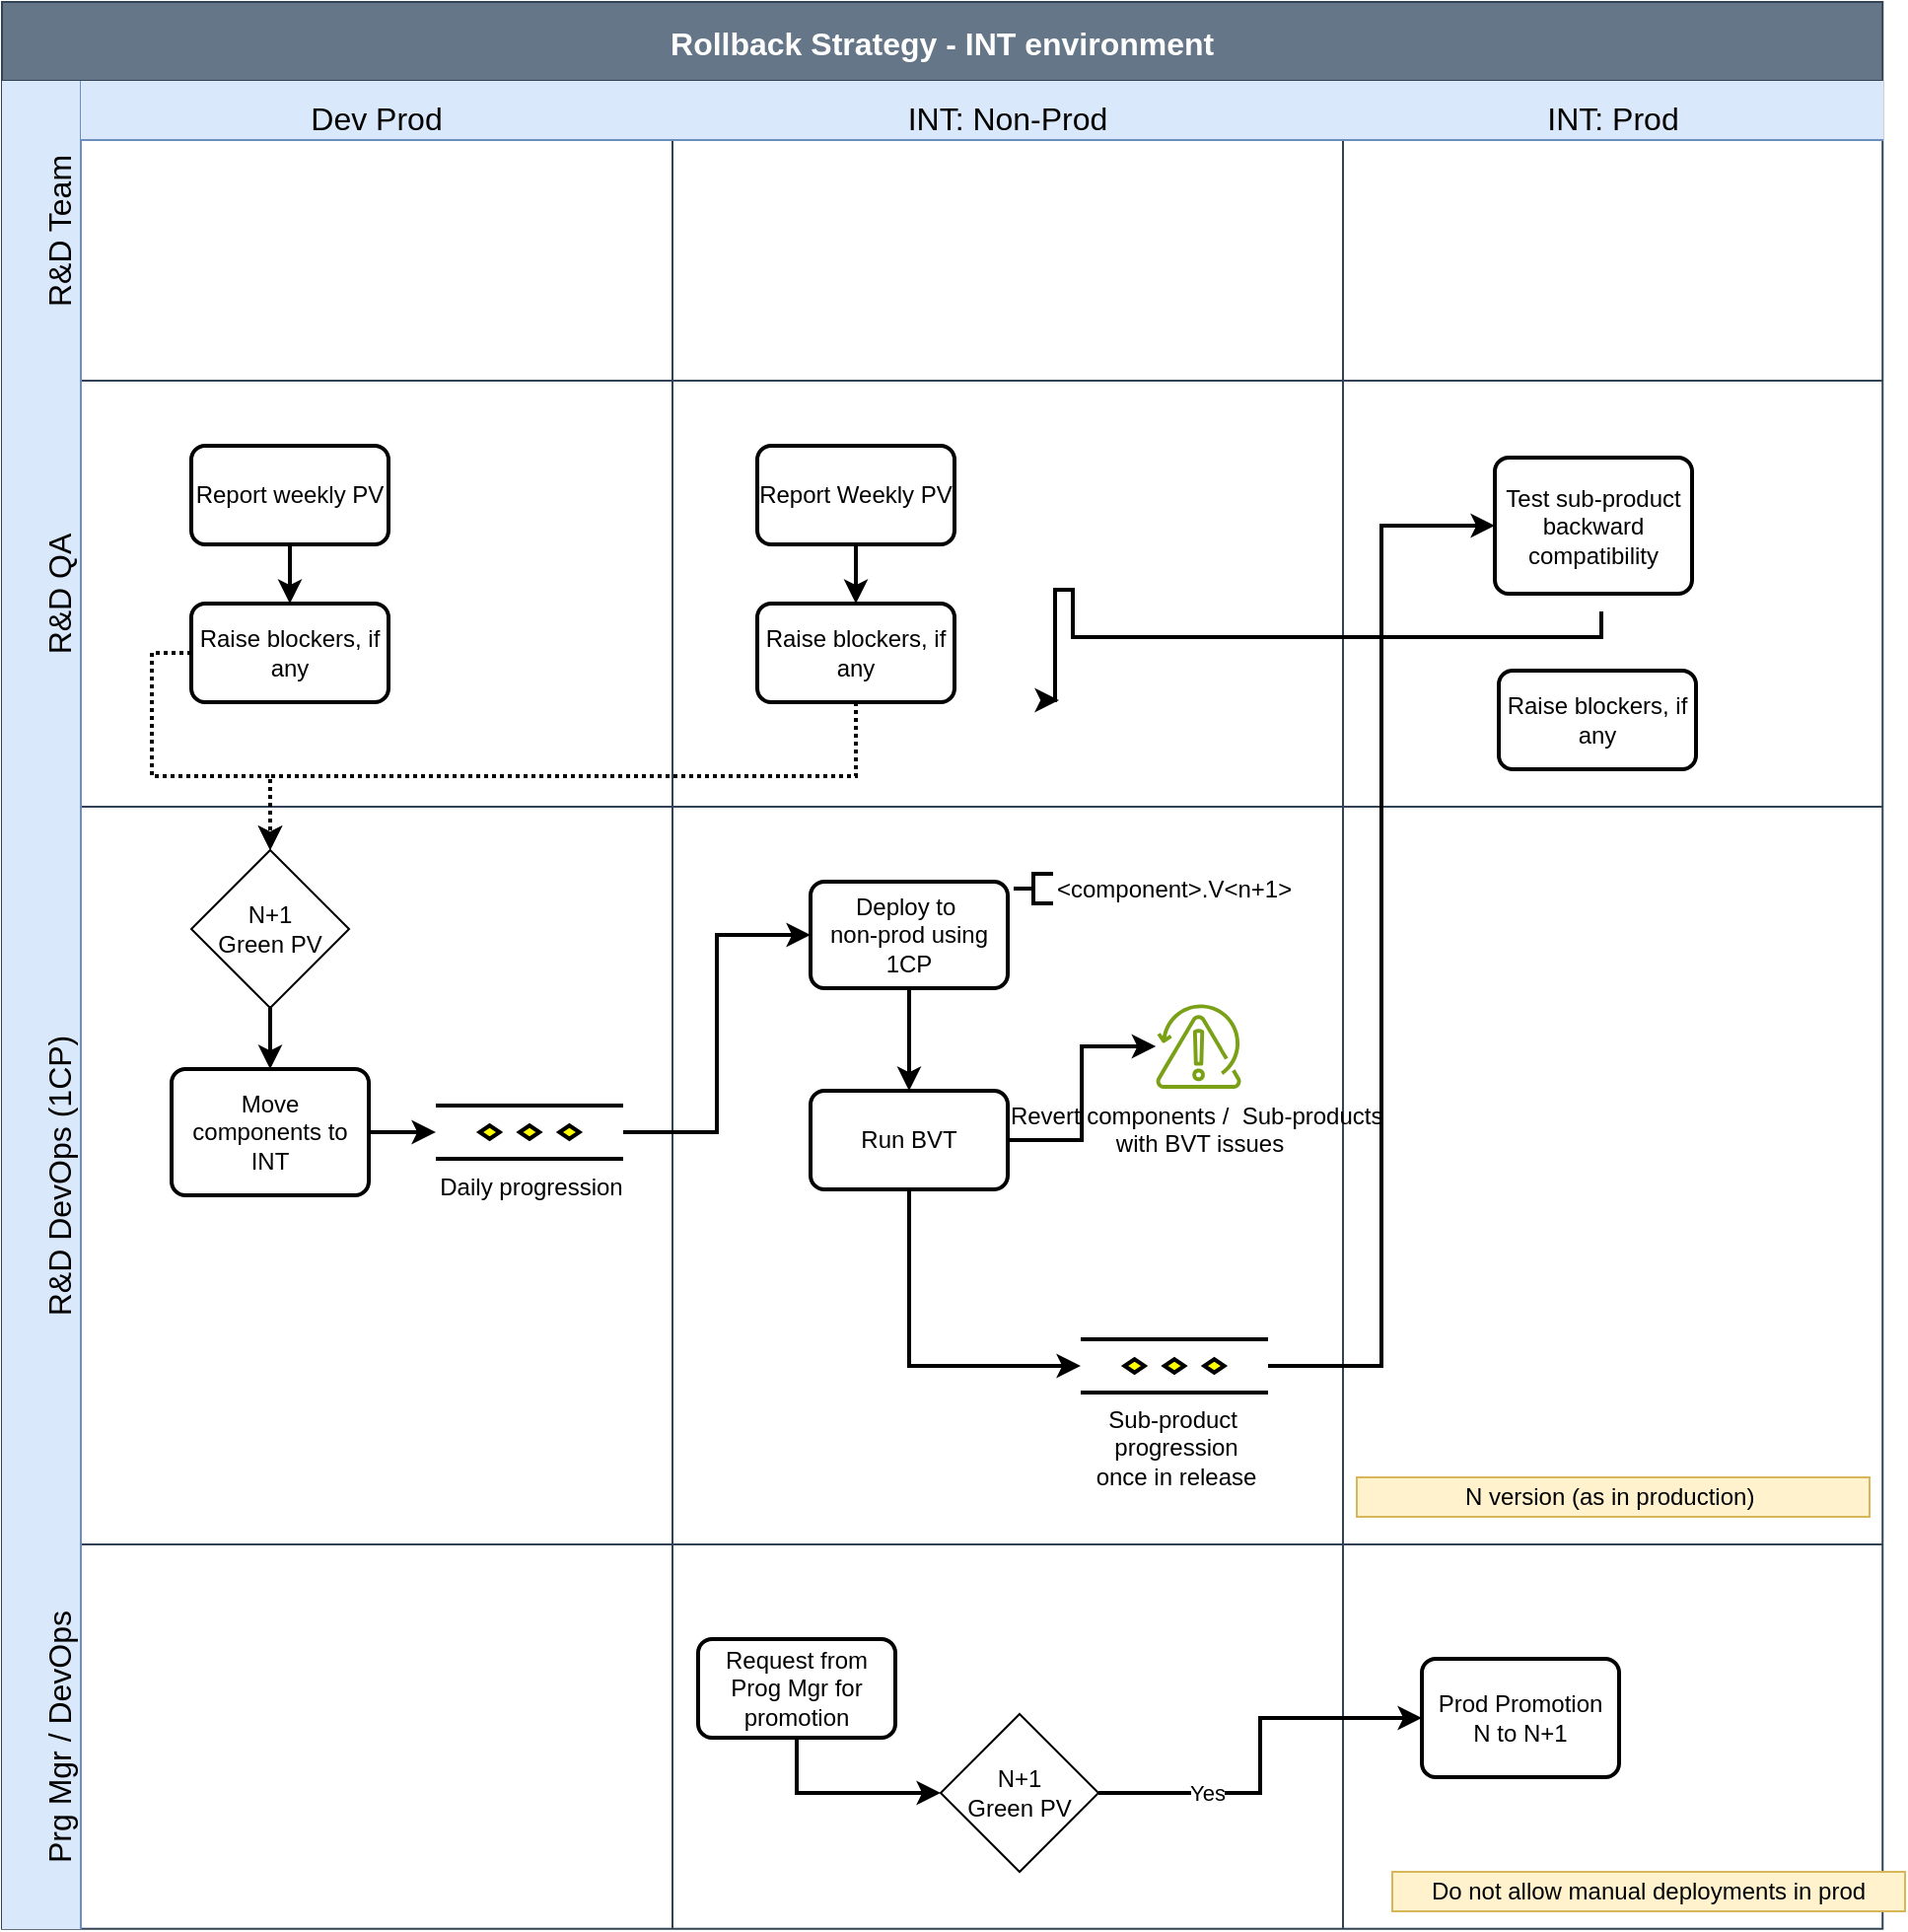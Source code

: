 <mxfile version="26.0.16">
  <diagram name="Page-1" id="2aB6eJUe-trxnjExPYoS">
    <mxGraphModel dx="1366" dy="872" grid="0" gridSize="10" guides="1" tooltips="1" connect="1" arrows="1" fold="1" page="1" pageScale="1" pageWidth="850" pageHeight="1100" math="0" shadow="0">
      <root>
        <mxCell id="0" />
        <mxCell id="1" parent="0" />
        <mxCell id="G27KxX_hMxzYAapSW3-k-1" value="Rollback Strategy - INT environment" style="shape=table;childLayout=tableLayout;startSize=40;collapsible=0;recursiveResize=0;expand=0;fontSize=16;fontStyle=1;fillColor=#647687;fontColor=#ffffff;strokeColor=#314354;" vertex="1" parent="1">
          <mxGeometry x="100" y="79" width="953.626" height="976.932" as="geometry" />
        </mxCell>
        <mxCell id="G27KxX_hMxzYAapSW3-k-2" value="R&amp;D Team" style="shape=tableRow;horizontal=0;swimlaneHead=0;swimlaneBody=0;top=0;left=0;strokeColor=#6c8ebf;bottom=0;right=0;dropTarget=0;fontStyle=0;fillColor=#dae8fc;points=[[0,0.5],[1,0.5]];portConstraint=eastwest;startSize=40;collapsible=0;recursiveResize=0;expand=0;fontSize=16;flipV=0;flipH=0;verticalAlign=bottom;" vertex="1" parent="G27KxX_hMxzYAapSW3-k-1">
          <mxGeometry y="40" width="953.626" height="152" as="geometry" />
        </mxCell>
        <mxCell id="G27KxX_hMxzYAapSW3-k-3" value="Dev Prod" style="swimlane;swimlaneHead=0;swimlaneBody=0;fontStyle=0;strokeColor=#6c8ebf;connectable=0;fillColor=#dae8fc;startSize=30;collapsible=0;recursiveResize=0;expand=0;fontSize=16;verticalAlign=bottom;" vertex="1" parent="G27KxX_hMxzYAapSW3-k-2">
          <mxGeometry x="40" width="300" height="152" as="geometry">
            <mxRectangle width="300" height="152" as="alternateBounds" />
          </mxGeometry>
        </mxCell>
        <mxCell id="G27KxX_hMxzYAapSW3-k-14" value="INT: Non-Prod" style="swimlane;swimlaneHead=0;swimlaneBody=0;fontStyle=0;strokeColor=#6c8ebf;connectable=0;fillColor=#dae8fc;startSize=30;collapsible=0;recursiveResize=0;expand=0;fontSize=16;verticalAlign=bottom;" vertex="1" parent="G27KxX_hMxzYAapSW3-k-2">
          <mxGeometry x="340" width="340" height="152" as="geometry">
            <mxRectangle width="340" height="152" as="alternateBounds" />
          </mxGeometry>
        </mxCell>
        <mxCell id="G27KxX_hMxzYAapSW3-k-19" value="INT: Prod" style="swimlane;swimlaneHead=0;swimlaneBody=0;fontStyle=0;strokeColor=#6c8ebf;connectable=0;fillColor=#dae8fc;startSize=30;collapsible=0;recursiveResize=0;expand=0;fontSize=16;verticalAlign=bottom;" vertex="1" parent="G27KxX_hMxzYAapSW3-k-2">
          <mxGeometry x="680" width="274" height="152" as="geometry">
            <mxRectangle width="274" height="152" as="alternateBounds" />
          </mxGeometry>
        </mxCell>
        <mxCell id="G27KxX_hMxzYAapSW3-k-22" value="R&amp;D QA" style="shape=tableRow;horizontal=0;swimlaneHead=0;swimlaneBody=0;top=0;left=0;strokeColor=#6c8ebf;bottom=0;right=0;dropTarget=0;fontStyle=0;fillColor=#dae8fc;points=[[0,0.5],[1,0.5]];portConstraint=eastwest;startSize=40;collapsible=0;recursiveResize=0;expand=0;fontSize=16;flipV=0;flipH=0;verticalAlign=bottom;" vertex="1" parent="G27KxX_hMxzYAapSW3-k-1">
          <mxGeometry y="192" width="953.626" height="216" as="geometry" />
        </mxCell>
        <mxCell id="G27KxX_hMxzYAapSW3-k-23" style="swimlane;swimlaneHead=0;swimlaneBody=0;fontStyle=0;connectable=0;strokeColor=#6c8ebf;fillColor=#dae8fc;startSize=0;collapsible=0;recursiveResize=0;expand=0;fontSize=16;verticalAlign=bottom;" vertex="1" parent="G27KxX_hMxzYAapSW3-k-22">
          <mxGeometry x="40" width="300" height="216" as="geometry">
            <mxRectangle width="300" height="216" as="alternateBounds" />
          </mxGeometry>
        </mxCell>
        <mxCell id="G27KxX_hMxzYAapSW3-k-25" style="swimlane;swimlaneHead=0;swimlaneBody=0;fontStyle=0;connectable=0;strokeColor=#6c8ebf;fillColor=#dae8fc;startSize=0;collapsible=0;recursiveResize=0;expand=0;fontSize=16;verticalAlign=bottom;strokeWidth=2;" vertex="1" parent="G27KxX_hMxzYAapSW3-k-22">
          <mxGeometry x="340" width="340" height="216" as="geometry">
            <mxRectangle width="340" height="216" as="alternateBounds" />
          </mxGeometry>
        </mxCell>
        <mxCell id="G27KxX_hMxzYAapSW3-k-26" style="edgeStyle=orthogonalEdgeStyle;rounded=0;orthogonalLoop=1;jettySize=auto;html=1;exitX=0.5;exitY=1;exitDx=0;exitDy=0;entryX=0.5;entryY=0;entryDx=0;entryDy=0;strokeWidth=2;" edge="1" parent="G27KxX_hMxzYAapSW3-k-25" source="G27KxX_hMxzYAapSW3-k-27" target="G27KxX_hMxzYAapSW3-k-28">
          <mxGeometry relative="1" as="geometry" />
        </mxCell>
        <mxCell id="G27KxX_hMxzYAapSW3-k-27" value="Report weekly PV" style="rounded=1;whiteSpace=wrap;html=1;absoluteArcSize=1;arcSize=14;strokeWidth=2;" vertex="1" parent="G27KxX_hMxzYAapSW3-k-25">
          <mxGeometry x="-244" y="33" width="100" height="50" as="geometry" />
        </mxCell>
        <mxCell id="G27KxX_hMxzYAapSW3-k-28" value="Raise blockers, if any" style="rounded=1;whiteSpace=wrap;html=1;absoluteArcSize=1;arcSize=14;strokeWidth=2;" vertex="1" parent="G27KxX_hMxzYAapSW3-k-25">
          <mxGeometry x="-244" y="113" width="100" height="50" as="geometry" />
        </mxCell>
        <mxCell id="G27KxX_hMxzYAapSW3-k-30" style="edgeStyle=orthogonalEdgeStyle;rounded=0;orthogonalLoop=1;jettySize=auto;html=1;exitX=0.5;exitY=1;exitDx=0;exitDy=0;entryX=0.5;entryY=0;entryDx=0;entryDy=0;strokeWidth=2;" edge="1" parent="G27KxX_hMxzYAapSW3-k-25" source="G27KxX_hMxzYAapSW3-k-31" target="G27KxX_hMxzYAapSW3-k-32">
          <mxGeometry relative="1" as="geometry" />
        </mxCell>
        <mxCell id="G27KxX_hMxzYAapSW3-k-31" value="Report Weekly PV" style="rounded=1;whiteSpace=wrap;html=1;absoluteArcSize=1;arcSize=14;strokeWidth=2;" vertex="1" parent="G27KxX_hMxzYAapSW3-k-25">
          <mxGeometry x="43" y="33" width="100" height="50" as="geometry" />
        </mxCell>
        <mxCell id="G27KxX_hMxzYAapSW3-k-32" value="Raise blockers, if any" style="rounded=1;whiteSpace=wrap;html=1;absoluteArcSize=1;arcSize=14;strokeWidth=2;" vertex="1" parent="G27KxX_hMxzYAapSW3-k-25">
          <mxGeometry x="43" y="113" width="100" height="50" as="geometry" />
        </mxCell>
        <mxCell id="G27KxX_hMxzYAapSW3-k-29" style="swimlane;swimlaneHead=0;swimlaneBody=0;fontStyle=0;connectable=0;strokeColor=#6c8ebf;fillColor=#dae8fc;startSize=0;collapsible=0;recursiveResize=0;expand=0;fontSize=16;verticalAlign=bottom;strokeWidth=2;" vertex="1" parent="G27KxX_hMxzYAapSW3-k-22">
          <mxGeometry x="680" width="274" height="216" as="geometry">
            <mxRectangle width="274" height="216" as="alternateBounds" />
          </mxGeometry>
        </mxCell>
        <mxCell id="G27KxX_hMxzYAapSW3-k-82" value="Test sub-product backward compatibility" style="rounded=1;whiteSpace=wrap;html=1;absoluteArcSize=1;arcSize=14;strokeWidth=2;" vertex="1" parent="G27KxX_hMxzYAapSW3-k-29">
          <mxGeometry x="77" y="39" width="100" height="69" as="geometry" />
        </mxCell>
        <mxCell id="G27KxX_hMxzYAapSW3-k-83" value="Raise blockers, if any" style="rounded=1;whiteSpace=wrap;html=1;absoluteArcSize=1;arcSize=14;strokeWidth=2;" vertex="1" parent="G27KxX_hMxzYAapSW3-k-29">
          <mxGeometry x="79" y="147" width="100" height="50" as="geometry" />
        </mxCell>
        <mxCell id="G27KxX_hMxzYAapSW3-k-33" value="R&amp;D DevOps (1CP)" style="shape=tableRow;horizontal=0;swimlaneHead=0;swimlaneBody=0;top=0;left=0;strokeColor=#6c8ebf;bottom=0;right=0;dropTarget=0;fontStyle=0;fillColor=#dae8fc;points=[[0,0.5],[1,0.5]];portConstraint=eastwest;startSize=40;collapsible=0;recursiveResize=0;expand=0;fontSize=16;flipV=0;flipH=0;verticalAlign=bottom;" vertex="1" parent="G27KxX_hMxzYAapSW3-k-1">
          <mxGeometry y="408" width="953.626" height="374" as="geometry" />
        </mxCell>
        <mxCell id="G27KxX_hMxzYAapSW3-k-34" style="swimlane;swimlaneHead=0;swimlaneBody=0;fontStyle=0;connectable=0;strokeColor=#6c8ebf;fillColor=#dae8fc;startSize=0;collapsible=0;recursiveResize=0;expand=0;fontSize=16;verticalAlign=bottom;" vertex="1" parent="G27KxX_hMxzYAapSW3-k-33">
          <mxGeometry x="40" width="300" height="374" as="geometry">
            <mxRectangle width="300" height="374" as="alternateBounds" />
          </mxGeometry>
        </mxCell>
        <mxCell id="G27KxX_hMxzYAapSW3-k-35" value="" style="swimlane;swimlaneHead=0;swimlaneBody=0;fontStyle=0;connectable=0;strokeColor=#6c8ebf;fillColor=#dae8fc;startSize=0;collapsible=0;recursiveResize=0;expand=0;fontSize=16;verticalAlign=bottom;" vertex="1" parent="G27KxX_hMxzYAapSW3-k-33">
          <mxGeometry x="340" width="340" height="374" as="geometry">
            <mxRectangle width="340" height="374" as="alternateBounds" />
          </mxGeometry>
        </mxCell>
        <mxCell id="G27KxX_hMxzYAapSW3-k-78" value="N+1&lt;div&gt;Green PV&lt;/div&gt;" style="rhombus;whiteSpace=wrap;html=1;" vertex="1" parent="G27KxX_hMxzYAapSW3-k-35">
          <mxGeometry x="-244" y="22" width="80" height="80" as="geometry" />
        </mxCell>
        <mxCell id="G27KxX_hMxzYAapSW3-k-67" value="Move components to INT" style="rounded=1;whiteSpace=wrap;html=1;absoluteArcSize=1;arcSize=14;strokeWidth=2;" vertex="1" parent="G27KxX_hMxzYAapSW3-k-35">
          <mxGeometry x="-254" y="133" width="100" height="64" as="geometry" />
        </mxCell>
        <mxCell id="G27KxX_hMxzYAapSW3-k-79" value="" style="edgeStyle=orthogonalEdgeStyle;rounded=0;orthogonalLoop=1;jettySize=auto;html=1;exitX=0.5;exitY=1;exitDx=0;exitDy=0;entryX=0.5;entryY=0;entryDx=0;entryDy=0;strokeWidth=2;" edge="1" parent="G27KxX_hMxzYAapSW3-k-35" source="G27KxX_hMxzYAapSW3-k-78" target="G27KxX_hMxzYAapSW3-k-67">
          <mxGeometry relative="1" as="geometry">
            <mxPoint x="-144" y="175" as="sourcePoint" />
            <mxPoint x="-110" y="124" as="targetPoint" />
          </mxGeometry>
        </mxCell>
        <mxCell id="G27KxX_hMxzYAapSW3-k-69" value="Daily progression" style="verticalLabelPosition=bottom;verticalAlign=top;html=1;shape=mxgraph.flowchart.parallel_mode;pointerEvents=1;strokeWidth=2;" vertex="1" parent="G27KxX_hMxzYAapSW3-k-35">
          <mxGeometry x="-120" y="151.5" width="95" height="27" as="geometry" />
        </mxCell>
        <mxCell id="G27KxX_hMxzYAapSW3-k-68" value="" style="edgeStyle=orthogonalEdgeStyle;rounded=0;orthogonalLoop=1;jettySize=auto;html=1;exitX=1;exitY=0.5;exitDx=0;exitDy=0;entryX=0;entryY=0.5;entryDx=0;entryDy=0;strokeWidth=2;" edge="1" parent="G27KxX_hMxzYAapSW3-k-35" source="G27KxX_hMxzYAapSW3-k-67" target="G27KxX_hMxzYAapSW3-k-69">
          <mxGeometry relative="1" as="geometry">
            <mxPoint x="225" y="617" as="sourcePoint" />
            <mxPoint x="410" y="617" as="targetPoint" />
          </mxGeometry>
        </mxCell>
        <mxCell id="G27KxX_hMxzYAapSW3-k-70" style="edgeStyle=none;rounded=0;orthogonalLoop=1;jettySize=auto;html=1;exitX=0.5;exitY=1;exitDx=0;exitDy=0;entryX=0.5;entryY=0;entryDx=0;entryDy=0;strokeWidth=2;" edge="1" parent="G27KxX_hMxzYAapSW3-k-35" source="G27KxX_hMxzYAapSW3-k-71" target="G27KxX_hMxzYAapSW3-k-73">
          <mxGeometry relative="1" as="geometry" />
        </mxCell>
        <mxCell id="G27KxX_hMxzYAapSW3-k-71" value="Deploy to&amp;nbsp;&lt;div&gt;non-prod using 1CP&lt;/div&gt;" style="rounded=1;whiteSpace=wrap;html=1;absoluteArcSize=1;arcSize=14;strokeWidth=2;" vertex="1" parent="G27KxX_hMxzYAapSW3-k-35">
          <mxGeometry x="70" y="38" width="100" height="54" as="geometry" />
        </mxCell>
        <mxCell id="G27KxX_hMxzYAapSW3-k-72" value="&amp;lt;component&amp;gt;.V&amp;lt;n+1&amp;gt;" style="strokeWidth=2;html=1;shape=mxgraph.flowchart.annotation_2;align=left;labelPosition=right;pointerEvents=1;" vertex="1" parent="G27KxX_hMxzYAapSW3-k-35">
          <mxGeometry x="173" y="34" width="20" height="15" as="geometry" />
        </mxCell>
        <mxCell id="G27KxX_hMxzYAapSW3-k-73" value="Run BVT" style="rounded=1;whiteSpace=wrap;html=1;absoluteArcSize=1;arcSize=14;strokeWidth=2;" vertex="1" parent="G27KxX_hMxzYAapSW3-k-35">
          <mxGeometry x="70" y="144" width="100" height="50" as="geometry" />
        </mxCell>
        <mxCell id="G27KxX_hMxzYAapSW3-k-74" style="edgeStyle=none;rounded=0;orthogonalLoop=1;jettySize=auto;html=1;exitX=1;exitY=0.5;exitDx=0;exitDy=0;exitPerimeter=0;" edge="1" parent="G27KxX_hMxzYAapSW3-k-35" source="G27KxX_hMxzYAapSW3-k-72" target="G27KxX_hMxzYAapSW3-k-72">
          <mxGeometry relative="1" as="geometry" />
        </mxCell>
        <mxCell id="G27KxX_hMxzYAapSW3-k-75" value="" style="edgeStyle=orthogonalEdgeStyle;rounded=0;orthogonalLoop=1;jettySize=auto;html=1;entryX=1;entryY=0.5;entryDx=0;entryDy=0;strokeWidth=2;startArrow=classic;startFill=1;endArrow=none;" edge="1" parent="G27KxX_hMxzYAapSW3-k-35" source="G27KxX_hMxzYAapSW3-k-76" target="G27KxX_hMxzYAapSW3-k-73">
          <mxGeometry relative="1" as="geometry" />
        </mxCell>
        <mxCell id="G27KxX_hMxzYAapSW3-k-76" value="&lt;span style=&quot;color: rgb(0, 0, 0); text-wrap-mode: wrap;&quot;&gt;Revert components /&amp;nbsp;&amp;nbsp;&lt;/span&gt;&lt;span style=&quot;background-color: transparent; color: light-dark(rgb(0, 0, 0), rgb(237, 237, 237)); text-wrap-mode: wrap;&quot;&gt;Sub-products&amp;nbsp;&lt;/span&gt;&lt;div&gt;&lt;div&gt;&lt;div&gt;&lt;span style=&quot;color: rgb(0, 0, 0); text-wrap-mode: wrap;&quot;&gt;with BVT issues&lt;/span&gt;&lt;/div&gt;&lt;/div&gt;&lt;/div&gt;" style="sketch=0;outlineConnect=0;fontColor=#232F3E;gradientColor=none;fillColor=#7AA116;strokeColor=none;dashed=0;verticalLabelPosition=bottom;verticalAlign=top;align=center;html=1;fontSize=12;fontStyle=0;aspect=fixed;pointerEvents=1;shape=mxgraph.aws4.backup_recovery_point_objective;" vertex="1" parent="G27KxX_hMxzYAapSW3-k-35">
          <mxGeometry x="245" y="100" width="43.56" height="43" as="geometry" />
        </mxCell>
        <mxCell id="G27KxX_hMxzYAapSW3-k-77" style="edgeStyle=orthogonalEdgeStyle;rounded=0;orthogonalLoop=1;jettySize=auto;html=1;exitX=1;exitY=0.5;exitDx=0;exitDy=0;entryX=0;entryY=0.5;entryDx=0;entryDy=0;strokeWidth=2;" edge="1" parent="G27KxX_hMxzYAapSW3-k-35" source="G27KxX_hMxzYAapSW3-k-69" target="G27KxX_hMxzYAapSW3-k-71">
          <mxGeometry relative="1" as="geometry">
            <mxPoint x="-180" y="269" as="targetPoint" />
          </mxGeometry>
        </mxCell>
        <mxCell id="G27KxX_hMxzYAapSW3-k-84" value="Sub-product&amp;nbsp;&lt;div&gt;progression&lt;/div&gt;&lt;div&gt;once in release&lt;/div&gt;" style="verticalLabelPosition=bottom;verticalAlign=top;html=1;shape=mxgraph.flowchart.parallel_mode;pointerEvents=1;strokeWidth=2;" vertex="1" parent="G27KxX_hMxzYAapSW3-k-35">
          <mxGeometry x="207" y="270" width="95" height="27" as="geometry" />
        </mxCell>
        <mxCell id="G27KxX_hMxzYAapSW3-k-85" style="edgeStyle=orthogonalEdgeStyle;rounded=0;orthogonalLoop=1;jettySize=auto;html=1;exitX=0.5;exitY=1;exitDx=0;exitDy=0;entryX=0;entryY=0.5;entryDx=0;entryDy=0;strokeWidth=2;entryPerimeter=0;" edge="1" parent="G27KxX_hMxzYAapSW3-k-35" source="G27KxX_hMxzYAapSW3-k-73" target="G27KxX_hMxzYAapSW3-k-84">
          <mxGeometry relative="1" as="geometry">
            <mxPoint x="80" y="75" as="targetPoint" />
            <mxPoint x="-15" y="175" as="sourcePoint" />
          </mxGeometry>
        </mxCell>
        <mxCell id="G27KxX_hMxzYAapSW3-k-40" value="" style="swimlane;swimlaneHead=0;swimlaneBody=0;fontStyle=0;connectable=0;strokeColor=#6c8ebf;fillColor=#dae8fc;startSize=0;collapsible=0;recursiveResize=0;expand=0;fontSize=16;verticalAlign=bottom;" vertex="1" parent="G27KxX_hMxzYAapSW3-k-33">
          <mxGeometry x="680" width="274" height="374" as="geometry">
            <mxRectangle width="274" height="374" as="alternateBounds" />
          </mxGeometry>
        </mxCell>
        <mxCell id="G27KxX_hMxzYAapSW3-k-65" value="N version (as in production)&amp;nbsp;" style="html=1;dropTarget=0;whiteSpace=wrap;fillColor=#fff2cc;strokeColor=#d6b656;" vertex="1" parent="G27KxX_hMxzYAapSW3-k-40">
          <mxGeometry x="7" y="340" width="260" height="20" as="geometry" />
        </mxCell>
        <mxCell id="G27KxX_hMxzYAapSW3-k-49" value="Prg Mgr / DevOps" style="shape=tableRow;horizontal=0;swimlaneHead=0;swimlaneBody=0;top=0;left=0;strokeColor=#6c8ebf;bottom=0;right=0;dropTarget=0;fontStyle=0;fillColor=#dae8fc;points=[[0,0.5],[1,0.5]];portConstraint=eastwest;startSize=40;collapsible=0;recursiveResize=0;expand=0;fontSize=16;flipV=0;flipH=0;verticalAlign=bottom;" vertex="1" parent="G27KxX_hMxzYAapSW3-k-1">
          <mxGeometry y="782" width="953.626" height="195" as="geometry" />
        </mxCell>
        <mxCell id="G27KxX_hMxzYAapSW3-k-50" style="swimlane;swimlaneHead=0;swimlaneBody=0;fontStyle=0;connectable=0;strokeColor=#6c8ebf;fillColor=#dae8fc;startSize=0;collapsible=0;recursiveResize=0;expand=0;fontSize=16;verticalAlign=bottom;" vertex="1" parent="G27KxX_hMxzYAapSW3-k-49">
          <mxGeometry x="40" width="300" height="195" as="geometry">
            <mxRectangle width="300" height="195" as="alternateBounds" />
          </mxGeometry>
        </mxCell>
        <mxCell id="G27KxX_hMxzYAapSW3-k-51" value="" style="swimlane;swimlaneHead=0;swimlaneBody=0;fontStyle=0;connectable=0;strokeColor=#6c8ebf;fillColor=#dae8fc;startSize=0;collapsible=0;recursiveResize=0;expand=0;fontSize=16;verticalAlign=bottom;" vertex="1" parent="G27KxX_hMxzYAapSW3-k-49">
          <mxGeometry x="340" width="340" height="195" as="geometry">
            <mxRectangle width="340" height="195" as="alternateBounds" />
          </mxGeometry>
        </mxCell>
        <mxCell id="G27KxX_hMxzYAapSW3-k-52" value="N+1&lt;div&gt;Green PV&lt;/div&gt;" style="rhombus;whiteSpace=wrap;html=1;" vertex="1" parent="G27KxX_hMxzYAapSW3-k-51">
          <mxGeometry x="136" y="86" width="80" height="80" as="geometry" />
        </mxCell>
        <mxCell id="G27KxX_hMxzYAapSW3-k-53" style="edgeStyle=orthogonalEdgeStyle;rounded=0;orthogonalLoop=1;jettySize=auto;html=1;exitX=0.5;exitY=1;exitDx=0;exitDy=0;entryX=0;entryY=0.5;entryDx=0;entryDy=0;strokeWidth=2;" edge="1" parent="G27KxX_hMxzYAapSW3-k-51" source="G27KxX_hMxzYAapSW3-k-54" target="G27KxX_hMxzYAapSW3-k-52">
          <mxGeometry relative="1" as="geometry" />
        </mxCell>
        <mxCell id="G27KxX_hMxzYAapSW3-k-54" value="Request from Prog Mgr for promotion" style="rounded=1;whiteSpace=wrap;html=1;absoluteArcSize=1;arcSize=14;strokeWidth=2;" vertex="1" parent="G27KxX_hMxzYAapSW3-k-51">
          <mxGeometry x="13" y="48" width="100" height="50" as="geometry" />
        </mxCell>
        <mxCell id="G27KxX_hMxzYAapSW3-k-55" value="" style="swimlane;swimlaneHead=0;swimlaneBody=0;fontStyle=0;connectable=0;strokeColor=#6c8ebf;fillColor=#dae8fc;startSize=0;collapsible=0;recursiveResize=0;expand=0;fontSize=16;verticalAlign=bottom;" vertex="1" parent="G27KxX_hMxzYAapSW3-k-49">
          <mxGeometry x="680" width="274" height="195" as="geometry">
            <mxRectangle width="274" height="195" as="alternateBounds" />
          </mxGeometry>
        </mxCell>
        <mxCell id="G27KxX_hMxzYAapSW3-k-56" value="Prod Promotion&lt;div&gt;N to N+1&lt;/div&gt;" style="rounded=1;whiteSpace=wrap;html=1;absoluteArcSize=1;arcSize=14;strokeWidth=2;" vertex="1" parent="G27KxX_hMxzYAapSW3-k-55">
          <mxGeometry x="40" y="58" width="100" height="60" as="geometry" />
        </mxCell>
        <mxCell id="G27KxX_hMxzYAapSW3-k-57" value="Do not allow manual deployments in prod" style="html=1;dropTarget=0;whiteSpace=wrap;fillColor=#fff2cc;strokeColor=#d6b656;" vertex="1" parent="G27KxX_hMxzYAapSW3-k-55">
          <mxGeometry x="25" y="166" width="260" height="20" as="geometry" />
        </mxCell>
        <mxCell id="G27KxX_hMxzYAapSW3-k-58" style="edgeStyle=orthogonalEdgeStyle;rounded=0;orthogonalLoop=1;jettySize=auto;html=1;exitX=1;exitY=0.5;exitDx=0;exitDy=0;entryX=0;entryY=0.5;entryDx=0;entryDy=0;strokeWidth=2;" edge="1" parent="G27KxX_hMxzYAapSW3-k-49" source="G27KxX_hMxzYAapSW3-k-52" target="G27KxX_hMxzYAapSW3-k-56">
          <mxGeometry relative="1" as="geometry" />
        </mxCell>
        <mxCell id="G27KxX_hMxzYAapSW3-k-59" value="Yes" style="edgeLabel;html=1;align=center;verticalAlign=middle;resizable=0;points=[];" vertex="1" connectable="0" parent="G27KxX_hMxzYAapSW3-k-58">
          <mxGeometry x="-0.273" y="-2" relative="1" as="geometry">
            <mxPoint x="-19" y="-2" as="offset" />
          </mxGeometry>
        </mxCell>
        <mxCell id="G27KxX_hMxzYAapSW3-k-61" style="edgeStyle=orthogonalEdgeStyle;rounded=0;orthogonalLoop=1;jettySize=auto;html=1;exitX=0;exitY=0.5;exitDx=0;exitDy=0;strokeWidth=2;dashed=1;dashPattern=1 1;entryX=0.5;entryY=0;entryDx=0;entryDy=0;" edge="1" parent="G27KxX_hMxzYAapSW3-k-1" source="G27KxX_hMxzYAapSW3-k-28" target="G27KxX_hMxzYAapSW3-k-78">
          <mxGeometry relative="1" as="geometry">
            <mxPoint x="265" y="218" as="sourcePoint" />
            <mxPoint x="119" y="305" as="targetPoint" />
          </mxGeometry>
        </mxCell>
        <mxCell id="G27KxX_hMxzYAapSW3-k-80" style="edgeStyle=orthogonalEdgeStyle;rounded=0;orthogonalLoop=1;jettySize=auto;html=1;exitX=0.5;exitY=1;exitDx=0;exitDy=0;strokeWidth=2;dashed=1;dashPattern=1 1;entryX=0.5;entryY=0;entryDx=0;entryDy=0;" edge="1" parent="G27KxX_hMxzYAapSW3-k-1" source="G27KxX_hMxzYAapSW3-k-32" target="G27KxX_hMxzYAapSW3-k-78">
          <mxGeometry relative="1" as="geometry">
            <mxPoint x="106" y="394" as="sourcePoint" />
            <mxPoint x="106" y="512" as="targetPoint" />
          </mxGeometry>
        </mxCell>
        <mxCell id="G27KxX_hMxzYAapSW3-k-86" style="edgeStyle=orthogonalEdgeStyle;rounded=0;orthogonalLoop=1;jettySize=auto;html=1;exitX=1;exitY=0.5;exitDx=0;exitDy=0;entryX=0;entryY=0.5;entryDx=0;entryDy=0;strokeWidth=2;exitPerimeter=0;" edge="1" parent="G27KxX_hMxzYAapSW3-k-1" source="G27KxX_hMxzYAapSW3-k-84" target="G27KxX_hMxzYAapSW3-k-82">
          <mxGeometry relative="1" as="geometry">
            <mxPoint x="430" y="493" as="targetPoint" />
            <mxPoint x="335" y="593" as="sourcePoint" />
          </mxGeometry>
        </mxCell>
        <mxCell id="G27KxX_hMxzYAapSW3-k-87" style="edgeStyle=orthogonalEdgeStyle;rounded=0;orthogonalLoop=1;jettySize=auto;html=1;strokeWidth=2;" edge="1" parent="1">
          <mxGeometry relative="1" as="geometry">
            <mxPoint x="911" y="388" as="sourcePoint" />
            <mxPoint x="636" y="433" as="targetPoint" />
            <Array as="points">
              <mxPoint x="643" y="401" />
              <mxPoint x="643" y="377" />
              <mxPoint x="634" y="377" />
            </Array>
          </mxGeometry>
        </mxCell>
      </root>
    </mxGraphModel>
  </diagram>
</mxfile>
